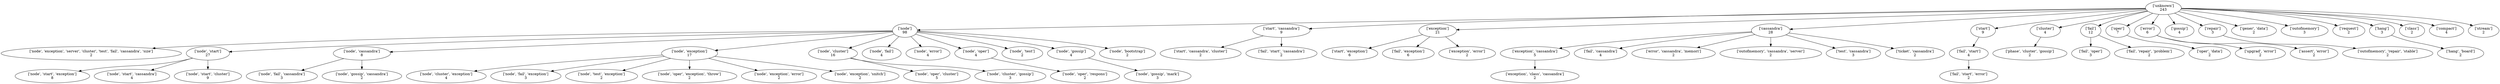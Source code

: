 strict digraph  {
	"['unknown']
243" -> "['node']
98";
	"['unknown']
243" -> "['start', 'cassandra']
9";
	"['unknown']
243" -> "['exception']
21";
	"['unknown']
243" -> "['cassandra']
28";
	"['unknown']
243" -> "['start']
9";
	"['unknown']
243" -> "['cluster']
4";
	"['unknown']
243" -> "['fail']
12";
	"['unknown']
243" -> "['oper']
7";
	"['unknown']
243" -> "['error']
6";
	"['unknown']
243" -> "['gossip']
4";
	"['unknown']
243" -> "['repair']
3";
	"['unknown']
243" -> "['gener', 'data']
2";
	"['unknown']
243" -> "['outofmemory']
3";
	"['unknown']
243" -> "['request']
2";
	"['unknown']
243" -> "['hang']
3";
	"['unknown']
243" -> "['class']
2";
	"['unknown']
243" -> "['compact']
4";
	"['unknown']
243" -> "['stream']
2";
	"['node']
98" -> "['node', 'exception', 'server', 'cluster', 'test', 'fail', 'cassandra', 'size']
2";
	"['node']
98" -> "['node', 'start']
27";
	"['node']
98" -> "['node', 'cassandra']
8";
	"['node']
98" -> "['node', 'exception']
17";
	"['node']
98" -> "['node', 'cluster']
16";
	"['node']
98" -> "['node', 'fail']
4";
	"['node']
98" -> "['node', 'error']
4";
	"['node']
98" -> "['node', 'oper']
4";
	"['node']
98" -> "['node', 'test']
2";
	"['node']
98" -> "['node', 'gossip']
4";
	"['node']
98" -> "['node', 'bootstrap']
2";
	"['start', 'cassandra']
9" -> "['start', 'cassandra', 'cluster']
2";
	"['start', 'cassandra']
9" -> "['fail', 'start', 'cassandra']
2";
	"['exception']
21" -> "['start', 'exception']
6";
	"['exception']
21" -> "['fail', 'exception']
6";
	"['exception']
21" -> "['exception', 'error']
2";
	"['cassandra']
28" -> "['exception', 'cassandra']
5";
	"['cassandra']
28" -> "['fail', 'cassandra']
4";
	"['cassandra']
28" -> "['error', 'cassandra', 'memori']
2";
	"['cassandra']
28" -> "['outofmemory', 'cassandra', 'server']
2";
	"['cassandra']
28" -> "['test', 'cassandra']
3";
	"['cassandra']
28" -> "['ticket', 'cassandra']
2";
	"['start']
9" -> "['fail', 'start']
4";
	"['cluster']
4" -> "['phase', 'cluster', 'gossip']
2";
	"['fail']
12" -> "['fail', 'oper']
3";
	"['fail']
12" -> "['fail', 'repair', 'problem']
2";
	"['oper']
7" -> "['oper', 'data']
2";
	"['error']
6" -> "['upgrad', 'error']
2";
	"['error']
6" -> "['assert', 'error']
2";
	"['repair']
3" -> "['outofmemory', 'repair', 'stable']
2";
	"['hang']
3" -> "['hang', 'board']
2";
	"['node', 'start']
27" -> "['node', 'start', 'exception']
8";
	"['node', 'start']
27" -> "['node', 'start', 'cassandra']
4";
	"['node', 'start']
27" -> "['node', 'start', 'cluster']
9";
	"['node', 'cassandra']
8" -> "['node', 'fail', 'cassandra']
3";
	"['node', 'cassandra']
8" -> "['node', 'gossip', 'cassandra']
2";
	"['node', 'exception']
17" -> "['node', 'cluster', 'exception']
4";
	"['node', 'exception']
17" -> "['node', 'fail', 'exception']
3";
	"['node', 'exception']
17" -> "['node', 'test', 'exception']
2";
	"['node', 'exception']
17" -> "['node', 'oper', 'exception', 'throw']
2";
	"['node', 'exception']
17" -> "['node', 'exception', 'error']
2";
	"['node', 'exception']
17" -> "['node', 'exception', 'snitch']
2";
	"['node', 'cluster']
16" -> "['node', 'oper', 'cluster']
5";
	"['node', 'cluster']
16" -> "['node', 'cluster', 'gossip']
3";
	"['node', 'oper']
4" -> "['node', 'oper', 'respons']
2";
	"['node', 'gossip']
4" -> "['node', 'gossip', 'mark']
3";
	"['exception', 'cassandra']
5" -> "['exception', 'class', 'cassandra']
2";
	"['fail', 'start']
4" -> "['fail', 'start', 'error']
2";
}
